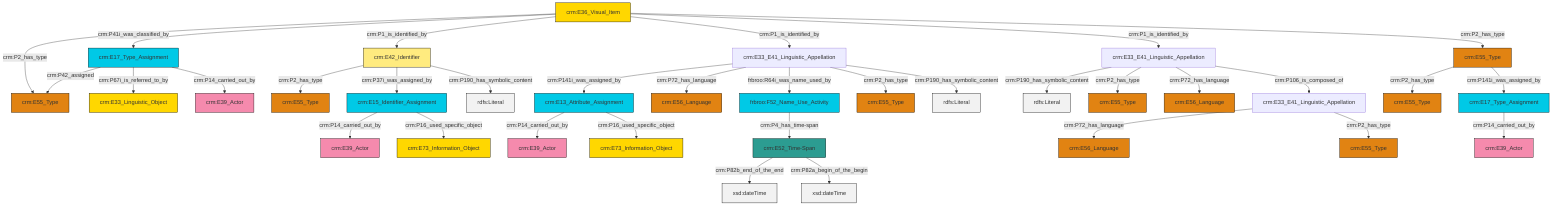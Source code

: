 graph TD
classDef Literal fill:#f2f2f2,stroke:#000000;
classDef CRM_Entity fill:#FFFFFF,stroke:#000000;
classDef Temporal_Entity fill:#00C9E6, stroke:#000000;
classDef Type fill:#E18312, stroke:#000000;
classDef Time-Span fill:#2C9C91, stroke:#000000;
classDef Appellation fill:#FFEB7F, stroke:#000000;
classDef Place fill:#008836, stroke:#000000;
classDef Persistent_Item fill:#B266B2, stroke:#000000;
classDef Conceptual_Object fill:#FFD700, stroke:#000000;
classDef Physical_Thing fill:#D2B48C, stroke:#000000;
classDef Actor fill:#f58aad, stroke:#000000;
classDef PC_Classes fill:#4ce600, stroke:#000000;
classDef Multi fill:#cccccc,stroke:#000000;

4["crm:E42_Identifier"]:::Appellation -->|crm:P2_has_type| 5["crm:E55_Type"]:::Type
6["crm:E36_Visual_Item"]:::Conceptual_Object -->|crm:P2_has_type| 7["crm:E55_Type"]:::Type
8["crm:E15_Identifier_Assignment"]:::Temporal_Entity -->|crm:P14_carried_out_by| 9["crm:E39_Actor"]:::Actor
16["crm:E52_Time-Span"]:::Time-Span -->|crm:P82b_end_of_the_end| 17[xsd:dateTime]:::Literal
20["crm:E33_E41_Linguistic_Appellation"]:::Default -->|crm:P141i_was_assigned_by| 21["crm:E13_Attribute_Assignment"]:::Temporal_Entity
6["crm:E36_Visual_Item"]:::Conceptual_Object -->|crm:P41i_was_classified_by| 2["crm:E17_Type_Assignment"]:::Temporal_Entity
6["crm:E36_Visual_Item"]:::Conceptual_Object -->|crm:P1_is_identified_by| 4["crm:E42_Identifier"]:::Appellation
2["crm:E17_Type_Assignment"]:::Temporal_Entity -->|crm:P42_assigned| 7["crm:E55_Type"]:::Type
28["crm:E55_Type"]:::Type -->|crm:P2_has_type| 18["crm:E55_Type"]:::Type
2["crm:E17_Type_Assignment"]:::Temporal_Entity -->|crm:P67i_is_referred_to_by| 31["crm:E33_Linguistic_Object"]:::Conceptual_Object
20["crm:E33_E41_Linguistic_Appellation"]:::Default -->|crm:P72_has_language| 14["crm:E56_Language"]:::Type
20["crm:E33_E41_Linguistic_Appellation"]:::Default -->|frbroo:R64i_was_name_used_by| 32["frbroo:F52_Name_Use_Activity"]:::Temporal_Entity
4["crm:E42_Identifier"]:::Appellation -->|crm:P37i_was_assigned_by| 8["crm:E15_Identifier_Assignment"]:::Temporal_Entity
22["crm:E33_E41_Linguistic_Appellation"]:::Default -->|crm:P72_has_language| 0["crm:E56_Language"]:::Type
28["crm:E55_Type"]:::Type -->|crm:P141i_was_assigned_by| 12["crm:E17_Type_Assignment"]:::Temporal_Entity
35["crm:E33_E41_Linguistic_Appellation"]:::Default -->|crm:P190_has_symbolic_content| 36[rdfs:Literal]:::Literal
4["crm:E42_Identifier"]:::Appellation -->|crm:P190_has_symbolic_content| 38[rdfs:Literal]:::Literal
35["crm:E33_E41_Linguistic_Appellation"]:::Default -->|crm:P2_has_type| 24["crm:E55_Type"]:::Type
35["crm:E33_E41_Linguistic_Appellation"]:::Default -->|crm:P72_has_language| 39["crm:E56_Language"]:::Type
6["crm:E36_Visual_Item"]:::Conceptual_Object -->|crm:P1_is_identified_by| 20["crm:E33_E41_Linguistic_Appellation"]:::Default
6["crm:E36_Visual_Item"]:::Conceptual_Object -->|crm:P1_is_identified_by| 35["crm:E33_E41_Linguistic_Appellation"]:::Default
20["crm:E33_E41_Linguistic_Appellation"]:::Default -->|crm:P2_has_type| 41["crm:E55_Type"]:::Type
32["frbroo:F52_Name_Use_Activity"]:::Temporal_Entity -->|crm:P4_has_time-span| 16["crm:E52_Time-Span"]:::Time-Span
21["crm:E13_Attribute_Assignment"]:::Temporal_Entity -->|crm:P14_carried_out_by| 33["crm:E39_Actor"]:::Actor
6["crm:E36_Visual_Item"]:::Conceptual_Object -->|crm:P2_has_type| 28["crm:E55_Type"]:::Type
21["crm:E13_Attribute_Assignment"]:::Temporal_Entity -->|crm:P16_used_specific_object| 10["crm:E73_Information_Object"]:::Conceptual_Object
22["crm:E33_E41_Linguistic_Appellation"]:::Default -->|crm:P2_has_type| 57["crm:E55_Type"]:::Type
8["crm:E15_Identifier_Assignment"]:::Temporal_Entity -->|crm:P16_used_specific_object| 29["crm:E73_Information_Object"]:::Conceptual_Object
35["crm:E33_E41_Linguistic_Appellation"]:::Default -->|crm:P106_is_composed_of| 22["crm:E33_E41_Linguistic_Appellation"]:::Default
16["crm:E52_Time-Span"]:::Time-Span -->|crm:P82a_begin_of_the_begin| 59[xsd:dateTime]:::Literal
2["crm:E17_Type_Assignment"]:::Temporal_Entity -->|crm:P14_carried_out_by| 51["crm:E39_Actor"]:::Actor
12["crm:E17_Type_Assignment"]:::Temporal_Entity -->|crm:P14_carried_out_by| 48["crm:E39_Actor"]:::Actor
20["crm:E33_E41_Linguistic_Appellation"]:::Default -->|crm:P190_has_symbolic_content| 61[rdfs:Literal]:::Literal